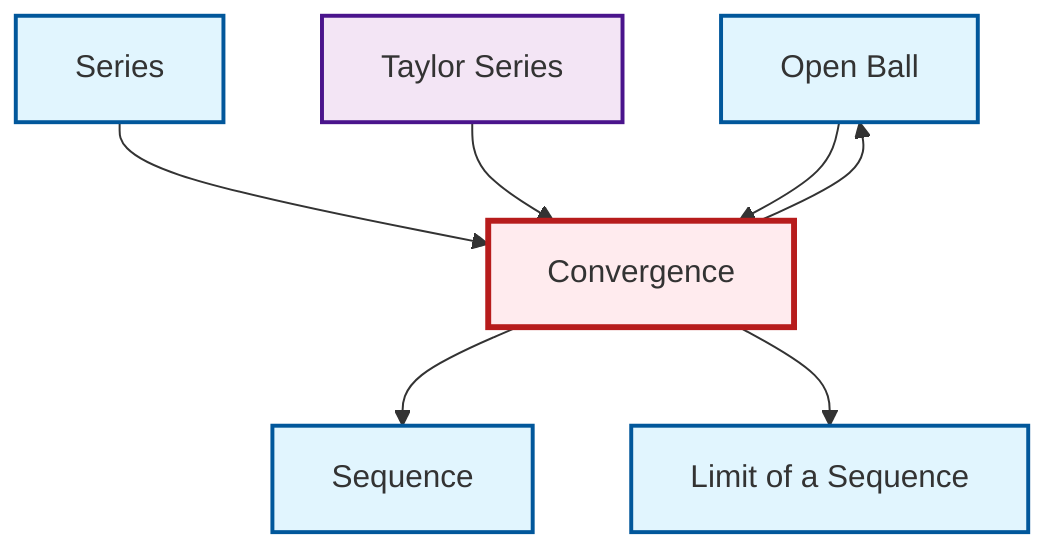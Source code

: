 graph TD
    classDef definition fill:#e1f5fe,stroke:#01579b,stroke-width:2px
    classDef theorem fill:#f3e5f5,stroke:#4a148c,stroke-width:2px
    classDef axiom fill:#fff3e0,stroke:#e65100,stroke-width:2px
    classDef example fill:#e8f5e9,stroke:#1b5e20,stroke-width:2px
    classDef current fill:#ffebee,stroke:#b71c1c,stroke-width:3px
    def-sequence["Sequence"]:::definition
    def-open-ball["Open Ball"]:::definition
    def-convergence["Convergence"]:::definition
    def-series["Series"]:::definition
    thm-taylor-series["Taylor Series"]:::theorem
    def-limit["Limit of a Sequence"]:::definition
    def-series --> def-convergence
    def-convergence --> def-open-ball
    def-convergence --> def-sequence
    thm-taylor-series --> def-convergence
    def-convergence --> def-limit
    def-open-ball --> def-convergence
    class def-convergence current